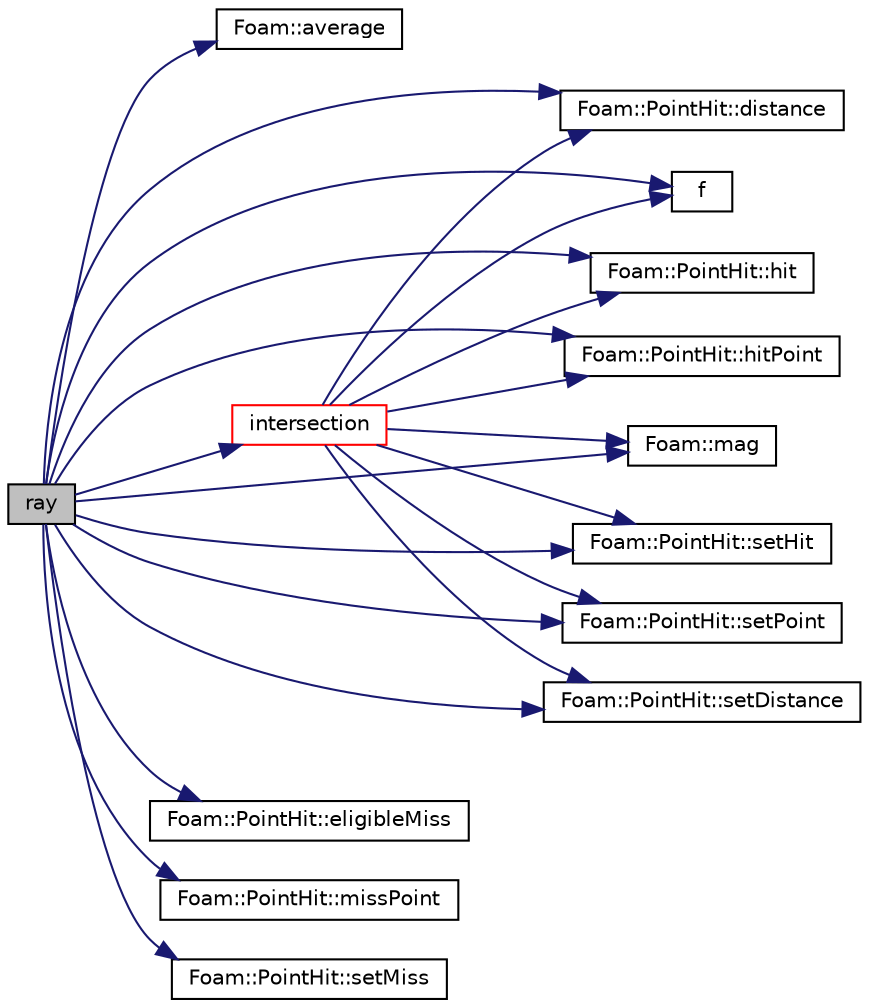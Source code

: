 digraph "ray"
{
  bgcolor="transparent";
  edge [fontname="Helvetica",fontsize="10",labelfontname="Helvetica",labelfontsize="10"];
  node [fontname="Helvetica",fontsize="10",shape=record];
  rankdir="LR";
  Node1 [label="ray",height=0.2,width=0.4,color="black", fillcolor="grey75", style="filled", fontcolor="black"];
  Node1 -> Node2 [color="midnightblue",fontsize="10",style="solid",fontname="Helvetica"];
  Node2 [label="Foam::average",height=0.2,width=0.4,color="black",URL="$a10974.html#a5a041ffab192e0ee23f9062c8f541068"];
  Node1 -> Node3 [color="midnightblue",fontsize="10",style="solid",fontname="Helvetica"];
  Node3 [label="Foam::PointHit::distance",height=0.2,width=0.4,color="black",URL="$a01921.html#a6fc60097ee4a2ef28aa08c9d11269046",tooltip="Return distance to hit. "];
  Node1 -> Node4 [color="midnightblue",fontsize="10",style="solid",fontname="Helvetica"];
  Node4 [label="Foam::PointHit::eligibleMiss",height=0.2,width=0.4,color="black",URL="$a01921.html#affe17b14f02659a890cd1a51ae9a4bac",tooltip="Is this an eligible miss. "];
  Node1 -> Node5 [color="midnightblue",fontsize="10",style="solid",fontname="Helvetica"];
  Node5 [label="f",height=0.2,width=0.4,color="black",URL="$a04026.html#a888be93833ac7a23170555c69c690288"];
  Node1 -> Node6 [color="midnightblue",fontsize="10",style="solid",fontname="Helvetica"];
  Node6 [label="Foam::PointHit::hit",height=0.2,width=0.4,color="black",URL="$a01921.html#ad963d38a624b8bf8b37c210109dba03c",tooltip="Is there a hit. "];
  Node1 -> Node7 [color="midnightblue",fontsize="10",style="solid",fontname="Helvetica"];
  Node7 [label="Foam::PointHit::hitPoint",height=0.2,width=0.4,color="black",URL="$a01921.html#a0c448cd4b96e9ea9ba38c62c019a8bce",tooltip="Return hit point. "];
  Node1 -> Node8 [color="midnightblue",fontsize="10",style="solid",fontname="Helvetica"];
  Node8 [label="intersection",height=0.2,width=0.4,color="red",URL="$a00725.html#a7fc4530719ef5666e372be1b8b856d9a",tooltip="Fast intersection with a ray. "];
  Node8 -> Node5 [color="midnightblue",fontsize="10",style="solid",fontname="Helvetica"];
  Node8 -> Node6 [color="midnightblue",fontsize="10",style="solid",fontname="Helvetica"];
  Node8 -> Node9 [color="midnightblue",fontsize="10",style="solid",fontname="Helvetica"];
  Node9 [label="Foam::mag",height=0.2,width=0.4,color="black",URL="$a10974.html#a929da2a3fdcf3dacbbe0487d3a330dae"];
  Node8 -> Node3 [color="midnightblue",fontsize="10",style="solid",fontname="Helvetica"];
  Node8 -> Node10 [color="midnightblue",fontsize="10",style="solid",fontname="Helvetica"];
  Node10 [label="Foam::PointHit::setHit",height=0.2,width=0.4,color="black",URL="$a01921.html#af857bf9136ee4938a5de88d60b75b706"];
  Node8 -> Node11 [color="midnightblue",fontsize="10",style="solid",fontname="Helvetica"];
  Node11 [label="Foam::PointHit::setPoint",height=0.2,width=0.4,color="black",URL="$a01921.html#a06197856d3e9d1625db3f88c38dc522a"];
  Node8 -> Node7 [color="midnightblue",fontsize="10",style="solid",fontname="Helvetica"];
  Node8 -> Node12 [color="midnightblue",fontsize="10",style="solid",fontname="Helvetica"];
  Node12 [label="Foam::PointHit::setDistance",height=0.2,width=0.4,color="black",URL="$a01921.html#a14790d638ec1616229076c4aed712b09"];
  Node1 -> Node9 [color="midnightblue",fontsize="10",style="solid",fontname="Helvetica"];
  Node1 -> Node13 [color="midnightblue",fontsize="10",style="solid",fontname="Helvetica"];
  Node13 [label="Foam::PointHit::missPoint",height=0.2,width=0.4,color="black",URL="$a01921.html#afd573313da8eac9d8e6c3064ba18ea8f",tooltip="Return miss point. "];
  Node1 -> Node12 [color="midnightblue",fontsize="10",style="solid",fontname="Helvetica"];
  Node1 -> Node10 [color="midnightblue",fontsize="10",style="solid",fontname="Helvetica"];
  Node1 -> Node14 [color="midnightblue",fontsize="10",style="solid",fontname="Helvetica"];
  Node14 [label="Foam::PointHit::setMiss",height=0.2,width=0.4,color="black",URL="$a01921.html#aed721b61555f524fcafed97d1a4cd9f6"];
  Node1 -> Node11 [color="midnightblue",fontsize="10",style="solid",fontname="Helvetica"];
}
